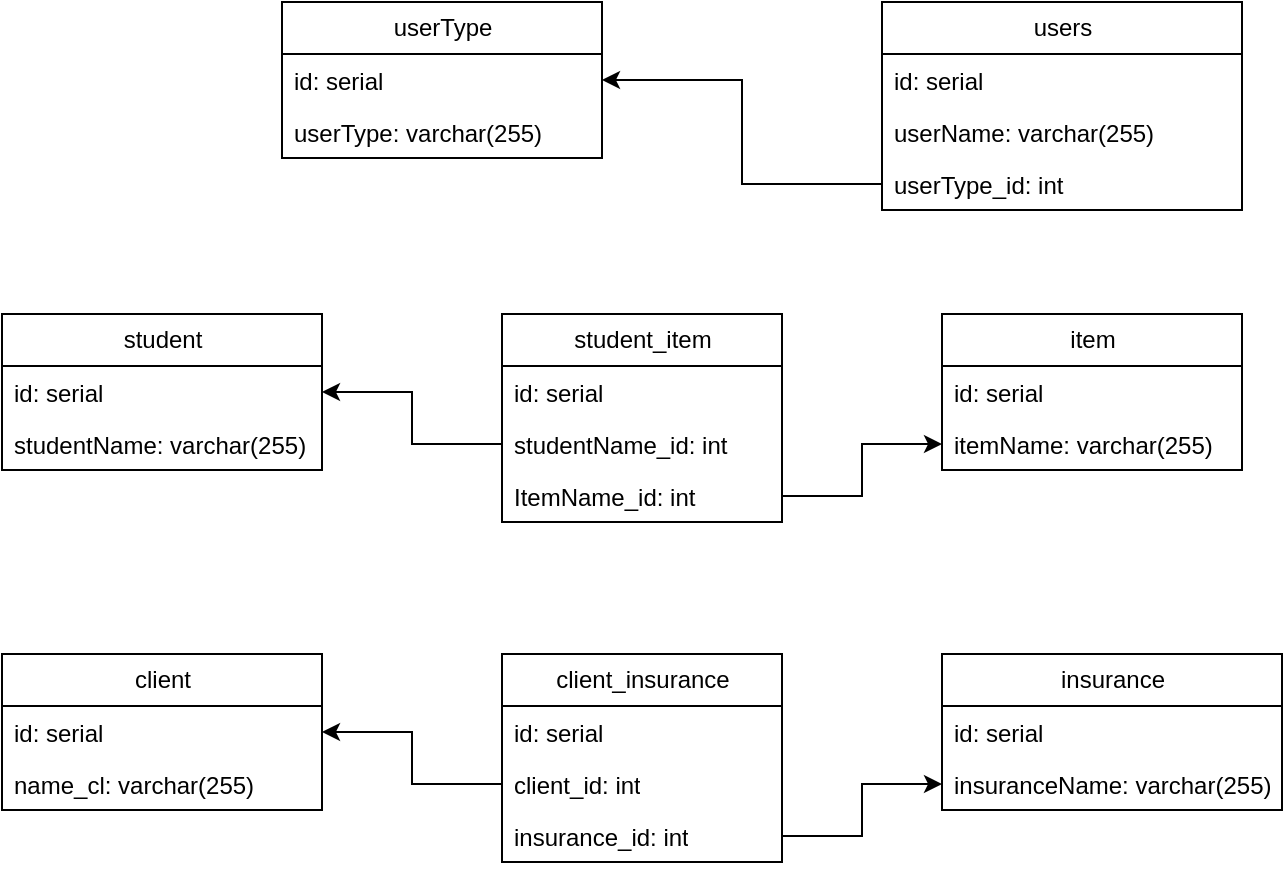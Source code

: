 <mxfile version="21.7.1" type="device">
  <diagram name="Страница — 1" id="8IAvIjGLcax8lLv64EWS">
    <mxGraphModel dx="1121" dy="523" grid="1" gridSize="10" guides="1" tooltips="1" connect="1" arrows="1" fold="1" page="1" pageScale="1" pageWidth="827" pageHeight="1169" math="0" shadow="0">
      <root>
        <mxCell id="0" />
        <mxCell id="1" parent="0" />
        <mxCell id="ok-ONCqqpgueHid1P7zG-2" value="userType" style="swimlane;fontStyle=0;childLayout=stackLayout;horizontal=1;startSize=26;fillColor=none;horizontalStack=0;resizeParent=1;resizeParentMax=0;resizeLast=0;collapsible=1;marginBottom=0;html=1;" vertex="1" parent="1">
          <mxGeometry x="180" y="74" width="160" height="78" as="geometry" />
        </mxCell>
        <mxCell id="ok-ONCqqpgueHid1P7zG-3" value="id: serial" style="text;strokeColor=none;fillColor=none;align=left;verticalAlign=top;spacingLeft=4;spacingRight=4;overflow=hidden;rotatable=0;points=[[0,0.5],[1,0.5]];portConstraint=eastwest;whiteSpace=wrap;html=1;" vertex="1" parent="ok-ONCqqpgueHid1P7zG-2">
          <mxGeometry y="26" width="160" height="26" as="geometry" />
        </mxCell>
        <mxCell id="ok-ONCqqpgueHid1P7zG-4" value="userType: varchar(255)" style="text;strokeColor=none;fillColor=none;align=left;verticalAlign=top;spacingLeft=4;spacingRight=4;overflow=hidden;rotatable=0;points=[[0,0.5],[1,0.5]];portConstraint=eastwest;whiteSpace=wrap;html=1;" vertex="1" parent="ok-ONCqqpgueHid1P7zG-2">
          <mxGeometry y="52" width="160" height="26" as="geometry" />
        </mxCell>
        <mxCell id="ok-ONCqqpgueHid1P7zG-6" value="users" style="swimlane;fontStyle=0;childLayout=stackLayout;horizontal=1;startSize=26;fillColor=none;horizontalStack=0;resizeParent=1;resizeParentMax=0;resizeLast=0;collapsible=1;marginBottom=0;html=1;" vertex="1" parent="1">
          <mxGeometry x="480" y="74" width="180" height="104" as="geometry" />
        </mxCell>
        <mxCell id="ok-ONCqqpgueHid1P7zG-7" value="id: serial" style="text;strokeColor=none;fillColor=none;align=left;verticalAlign=top;spacingLeft=4;spacingRight=4;overflow=hidden;rotatable=0;points=[[0,0.5],[1,0.5]];portConstraint=eastwest;whiteSpace=wrap;html=1;" vertex="1" parent="ok-ONCqqpgueHid1P7zG-6">
          <mxGeometry y="26" width="180" height="26" as="geometry" />
        </mxCell>
        <mxCell id="ok-ONCqqpgueHid1P7zG-8" value="userName: varchar(255)" style="text;strokeColor=none;fillColor=none;align=left;verticalAlign=top;spacingLeft=4;spacingRight=4;overflow=hidden;rotatable=0;points=[[0,0.5],[1,0.5]];portConstraint=eastwest;whiteSpace=wrap;html=1;" vertex="1" parent="ok-ONCqqpgueHid1P7zG-6">
          <mxGeometry y="52" width="180" height="26" as="geometry" />
        </mxCell>
        <mxCell id="ok-ONCqqpgueHid1P7zG-9" value="userType_id: int" style="text;strokeColor=none;fillColor=none;align=left;verticalAlign=top;spacingLeft=4;spacingRight=4;overflow=hidden;rotatable=0;points=[[0,0.5],[1,0.5]];portConstraint=eastwest;whiteSpace=wrap;html=1;" vertex="1" parent="ok-ONCqqpgueHid1P7zG-6">
          <mxGeometry y="78" width="180" height="26" as="geometry" />
        </mxCell>
        <mxCell id="ok-ONCqqpgueHid1P7zG-13" style="edgeStyle=orthogonalEdgeStyle;rounded=0;orthogonalLoop=1;jettySize=auto;html=1;entryX=1;entryY=0.5;entryDx=0;entryDy=0;" edge="1" parent="1" source="ok-ONCqqpgueHid1P7zG-9" target="ok-ONCqqpgueHid1P7zG-3">
          <mxGeometry relative="1" as="geometry" />
        </mxCell>
        <mxCell id="ok-ONCqqpgueHid1P7zG-15" value="student" style="swimlane;fontStyle=0;childLayout=stackLayout;horizontal=1;startSize=26;fillColor=none;horizontalStack=0;resizeParent=1;resizeParentMax=0;resizeLast=0;collapsible=1;marginBottom=0;html=1;" vertex="1" parent="1">
          <mxGeometry x="40" y="230" width="160" height="78" as="geometry" />
        </mxCell>
        <mxCell id="ok-ONCqqpgueHid1P7zG-16" value="id: serial" style="text;strokeColor=none;fillColor=none;align=left;verticalAlign=top;spacingLeft=4;spacingRight=4;overflow=hidden;rotatable=0;points=[[0,0.5],[1,0.5]];portConstraint=eastwest;whiteSpace=wrap;html=1;" vertex="1" parent="ok-ONCqqpgueHid1P7zG-15">
          <mxGeometry y="26" width="160" height="26" as="geometry" />
        </mxCell>
        <mxCell id="ok-ONCqqpgueHid1P7zG-17" value="studentName: varchar(255)" style="text;strokeColor=none;fillColor=none;align=left;verticalAlign=top;spacingLeft=4;spacingRight=4;overflow=hidden;rotatable=0;points=[[0,0.5],[1,0.5]];portConstraint=eastwest;whiteSpace=wrap;html=1;" vertex="1" parent="ok-ONCqqpgueHid1P7zG-15">
          <mxGeometry y="52" width="160" height="26" as="geometry" />
        </mxCell>
        <mxCell id="ok-ONCqqpgueHid1P7zG-19" value="student_item" style="swimlane;fontStyle=0;childLayout=stackLayout;horizontal=1;startSize=26;fillColor=none;horizontalStack=0;resizeParent=1;resizeParentMax=0;resizeLast=0;collapsible=1;marginBottom=0;html=1;" vertex="1" parent="1">
          <mxGeometry x="290" y="230" width="140" height="104" as="geometry" />
        </mxCell>
        <mxCell id="ok-ONCqqpgueHid1P7zG-20" value="id: serial" style="text;strokeColor=none;fillColor=none;align=left;verticalAlign=top;spacingLeft=4;spacingRight=4;overflow=hidden;rotatable=0;points=[[0,0.5],[1,0.5]];portConstraint=eastwest;whiteSpace=wrap;html=1;" vertex="1" parent="ok-ONCqqpgueHid1P7zG-19">
          <mxGeometry y="26" width="140" height="26" as="geometry" />
        </mxCell>
        <mxCell id="ok-ONCqqpgueHid1P7zG-21" value="studentName_id: int" style="text;strokeColor=none;fillColor=none;align=left;verticalAlign=top;spacingLeft=4;spacingRight=4;overflow=hidden;rotatable=0;points=[[0,0.5],[1,0.5]];portConstraint=eastwest;whiteSpace=wrap;html=1;" vertex="1" parent="ok-ONCqqpgueHid1P7zG-19">
          <mxGeometry y="52" width="140" height="26" as="geometry" />
        </mxCell>
        <mxCell id="ok-ONCqqpgueHid1P7zG-22" value="ItemName_id: int" style="text;strokeColor=none;fillColor=none;align=left;verticalAlign=top;spacingLeft=4;spacingRight=4;overflow=hidden;rotatable=0;points=[[0,0.5],[1,0.5]];portConstraint=eastwest;whiteSpace=wrap;html=1;" vertex="1" parent="ok-ONCqqpgueHid1P7zG-19">
          <mxGeometry y="78" width="140" height="26" as="geometry" />
        </mxCell>
        <mxCell id="ok-ONCqqpgueHid1P7zG-23" value="item" style="swimlane;fontStyle=0;childLayout=stackLayout;horizontal=1;startSize=26;fillColor=none;horizontalStack=0;resizeParent=1;resizeParentMax=0;resizeLast=0;collapsible=1;marginBottom=0;html=1;" vertex="1" parent="1">
          <mxGeometry x="510" y="230" width="150" height="78" as="geometry" />
        </mxCell>
        <mxCell id="ok-ONCqqpgueHid1P7zG-24" value="id: serial" style="text;strokeColor=none;fillColor=none;align=left;verticalAlign=top;spacingLeft=4;spacingRight=4;overflow=hidden;rotatable=0;points=[[0,0.5],[1,0.5]];portConstraint=eastwest;whiteSpace=wrap;html=1;" vertex="1" parent="ok-ONCqqpgueHid1P7zG-23">
          <mxGeometry y="26" width="150" height="26" as="geometry" />
        </mxCell>
        <mxCell id="ok-ONCqqpgueHid1P7zG-25" value="itemName: varchar(255)" style="text;strokeColor=none;fillColor=none;align=left;verticalAlign=top;spacingLeft=4;spacingRight=4;overflow=hidden;rotatable=0;points=[[0,0.5],[1,0.5]];portConstraint=eastwest;whiteSpace=wrap;html=1;" vertex="1" parent="ok-ONCqqpgueHid1P7zG-23">
          <mxGeometry y="52" width="150" height="26" as="geometry" />
        </mxCell>
        <mxCell id="ok-ONCqqpgueHid1P7zG-26" style="edgeStyle=orthogonalEdgeStyle;rounded=0;orthogonalLoop=1;jettySize=auto;html=1;entryX=1;entryY=0.5;entryDx=0;entryDy=0;" edge="1" parent="1" source="ok-ONCqqpgueHid1P7zG-21" target="ok-ONCqqpgueHid1P7zG-16">
          <mxGeometry relative="1" as="geometry" />
        </mxCell>
        <mxCell id="ok-ONCqqpgueHid1P7zG-27" style="edgeStyle=orthogonalEdgeStyle;rounded=0;orthogonalLoop=1;jettySize=auto;html=1;entryX=0;entryY=0.5;entryDx=0;entryDy=0;" edge="1" parent="1" source="ok-ONCqqpgueHid1P7zG-22" target="ok-ONCqqpgueHid1P7zG-25">
          <mxGeometry relative="1" as="geometry" />
        </mxCell>
        <mxCell id="ok-ONCqqpgueHid1P7zG-29" value="client" style="swimlane;fontStyle=0;childLayout=stackLayout;horizontal=1;startSize=26;fillColor=none;horizontalStack=0;resizeParent=1;resizeParentMax=0;resizeLast=0;collapsible=1;marginBottom=0;html=1;" vertex="1" parent="1">
          <mxGeometry x="40" y="400" width="160" height="78" as="geometry" />
        </mxCell>
        <mxCell id="ok-ONCqqpgueHid1P7zG-30" value="id: serial" style="text;strokeColor=none;fillColor=none;align=left;verticalAlign=top;spacingLeft=4;spacingRight=4;overflow=hidden;rotatable=0;points=[[0,0.5],[1,0.5]];portConstraint=eastwest;whiteSpace=wrap;html=1;" vertex="1" parent="ok-ONCqqpgueHid1P7zG-29">
          <mxGeometry y="26" width="160" height="26" as="geometry" />
        </mxCell>
        <mxCell id="ok-ONCqqpgueHid1P7zG-31" value="name_cl: varchar(255)" style="text;strokeColor=none;fillColor=none;align=left;verticalAlign=top;spacingLeft=4;spacingRight=4;overflow=hidden;rotatable=0;points=[[0,0.5],[1,0.5]];portConstraint=eastwest;whiteSpace=wrap;html=1;" vertex="1" parent="ok-ONCqqpgueHid1P7zG-29">
          <mxGeometry y="52" width="160" height="26" as="geometry" />
        </mxCell>
        <mxCell id="ok-ONCqqpgueHid1P7zG-32" value="client_insurance" style="swimlane;fontStyle=0;childLayout=stackLayout;horizontal=1;startSize=26;fillColor=none;horizontalStack=0;resizeParent=1;resizeParentMax=0;resizeLast=0;collapsible=1;marginBottom=0;html=1;" vertex="1" parent="1">
          <mxGeometry x="290" y="400" width="140" height="104" as="geometry" />
        </mxCell>
        <mxCell id="ok-ONCqqpgueHid1P7zG-33" value="id: serial" style="text;strokeColor=none;fillColor=none;align=left;verticalAlign=top;spacingLeft=4;spacingRight=4;overflow=hidden;rotatable=0;points=[[0,0.5],[1,0.5]];portConstraint=eastwest;whiteSpace=wrap;html=1;" vertex="1" parent="ok-ONCqqpgueHid1P7zG-32">
          <mxGeometry y="26" width="140" height="26" as="geometry" />
        </mxCell>
        <mxCell id="ok-ONCqqpgueHid1P7zG-34" value="client_id: int" style="text;strokeColor=none;fillColor=none;align=left;verticalAlign=top;spacingLeft=4;spacingRight=4;overflow=hidden;rotatable=0;points=[[0,0.5],[1,0.5]];portConstraint=eastwest;whiteSpace=wrap;html=1;" vertex="1" parent="ok-ONCqqpgueHid1P7zG-32">
          <mxGeometry y="52" width="140" height="26" as="geometry" />
        </mxCell>
        <mxCell id="ok-ONCqqpgueHid1P7zG-35" value="insurance_id: int" style="text;strokeColor=none;fillColor=none;align=left;verticalAlign=top;spacingLeft=4;spacingRight=4;overflow=hidden;rotatable=0;points=[[0,0.5],[1,0.5]];portConstraint=eastwest;whiteSpace=wrap;html=1;" vertex="1" parent="ok-ONCqqpgueHid1P7zG-32">
          <mxGeometry y="78" width="140" height="26" as="geometry" />
        </mxCell>
        <mxCell id="ok-ONCqqpgueHid1P7zG-36" value="insurance" style="swimlane;fontStyle=0;childLayout=stackLayout;horizontal=1;startSize=26;fillColor=none;horizontalStack=0;resizeParent=1;resizeParentMax=0;resizeLast=0;collapsible=1;marginBottom=0;html=1;" vertex="1" parent="1">
          <mxGeometry x="510" y="400" width="170" height="78" as="geometry" />
        </mxCell>
        <mxCell id="ok-ONCqqpgueHid1P7zG-37" value="id: serial" style="text;strokeColor=none;fillColor=none;align=left;verticalAlign=top;spacingLeft=4;spacingRight=4;overflow=hidden;rotatable=0;points=[[0,0.5],[1,0.5]];portConstraint=eastwest;whiteSpace=wrap;html=1;" vertex="1" parent="ok-ONCqqpgueHid1P7zG-36">
          <mxGeometry y="26" width="170" height="26" as="geometry" />
        </mxCell>
        <mxCell id="ok-ONCqqpgueHid1P7zG-38" value="insuranceName: varchar(255)" style="text;strokeColor=none;fillColor=none;align=left;verticalAlign=top;spacingLeft=4;spacingRight=4;overflow=hidden;rotatable=0;points=[[0,0.5],[1,0.5]];portConstraint=eastwest;whiteSpace=wrap;html=1;" vertex="1" parent="ok-ONCqqpgueHid1P7zG-36">
          <mxGeometry y="52" width="170" height="26" as="geometry" />
        </mxCell>
        <mxCell id="ok-ONCqqpgueHid1P7zG-39" style="edgeStyle=orthogonalEdgeStyle;rounded=0;orthogonalLoop=1;jettySize=auto;html=1;entryX=1;entryY=0.5;entryDx=0;entryDy=0;" edge="1" parent="1" source="ok-ONCqqpgueHid1P7zG-34" target="ok-ONCqqpgueHid1P7zG-30">
          <mxGeometry relative="1" as="geometry" />
        </mxCell>
        <mxCell id="ok-ONCqqpgueHid1P7zG-40" style="edgeStyle=orthogonalEdgeStyle;rounded=0;orthogonalLoop=1;jettySize=auto;html=1;entryX=0;entryY=0.5;entryDx=0;entryDy=0;" edge="1" parent="1" source="ok-ONCqqpgueHid1P7zG-35" target="ok-ONCqqpgueHid1P7zG-38">
          <mxGeometry relative="1" as="geometry" />
        </mxCell>
      </root>
    </mxGraphModel>
  </diagram>
</mxfile>
